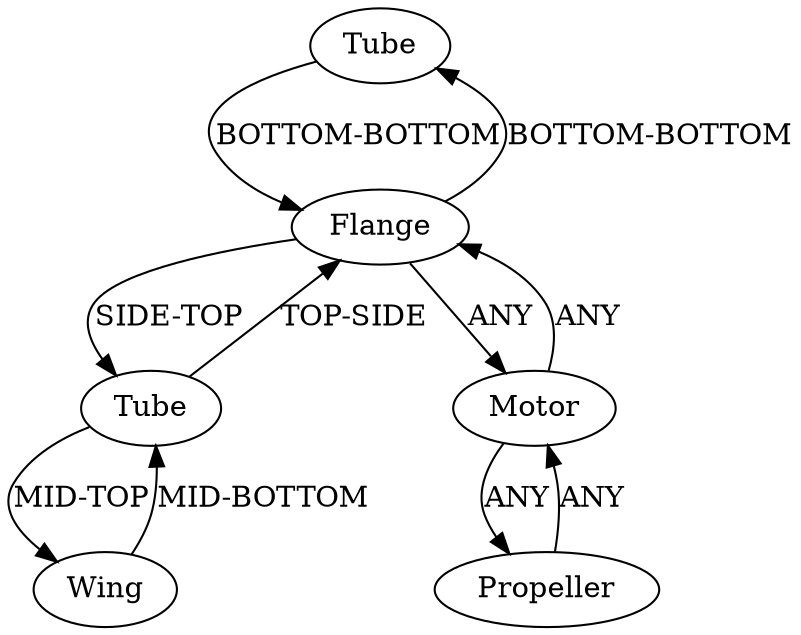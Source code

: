 /* Created by igraph 0.10.2 */
digraph {
  0 [
    instance=Tube_instance_6
    label=Tube
  ];
  1 [
    instance=Tube_instance_8
    label=Tube
  ];
  2 [
    instance=Propeller_instance_4
    label=Propeller
  ];
  3 [
    instance=Motor_instance_3
    label=Motor
  ];
  4 [
    instance=Wing_instance_5
    label=Wing
  ];
  5 [
    instance=Flange_instance_4
    label=Flange
  ];

  0 -> 5 [
    label="BOTTOM-BOTTOM"
  ];
  1 -> 4 [
    label="MID-TOP"
  ];
  1 -> 5 [
    label="TOP-SIDE"
  ];
  2 -> 3 [
    label=ANY
  ];
  3 -> 2 [
    label=ANY
  ];
  3 -> 5 [
    label=ANY
  ];
  4 -> 1 [
    label="MID-BOTTOM"
  ];
  5 -> 0 [
    label="BOTTOM-BOTTOM"
  ];
  5 -> 1 [
    label="SIDE-TOP"
  ];
  5 -> 3 [
    label=ANY
  ];
}
